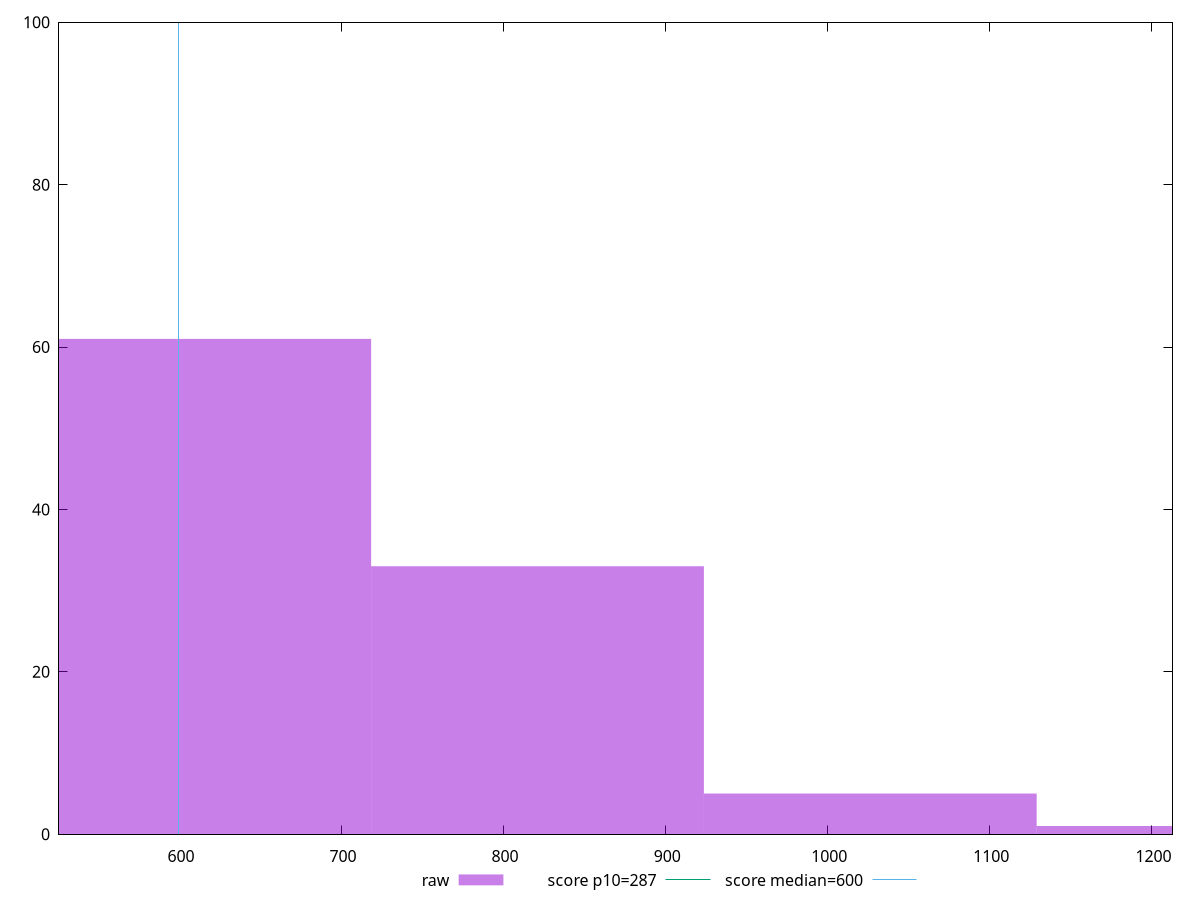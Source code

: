 reset

$raw <<EOF
615.9229923636206 61
1026.5383206060342 5
821.2306564848274 33
1231.845984727241 1
EOF

set key outside below
set boxwidth 205.30766412120684
set xrange [526:1213]
set yrange [0:100]
set trange [0:100]
set style fill transparent solid 0.5 noborder

set parametric
set terminal svg size 640, 490 enhanced background rgb 'white'
set output "report_00011_2021-02-09T10:53:21.242Z/total-blocking-time/samples/pages+cached/raw/histogram.svg"

plot $raw title "raw" with boxes, \
     287,t title "score p10=287", \
     600,t title "score median=600"

reset
